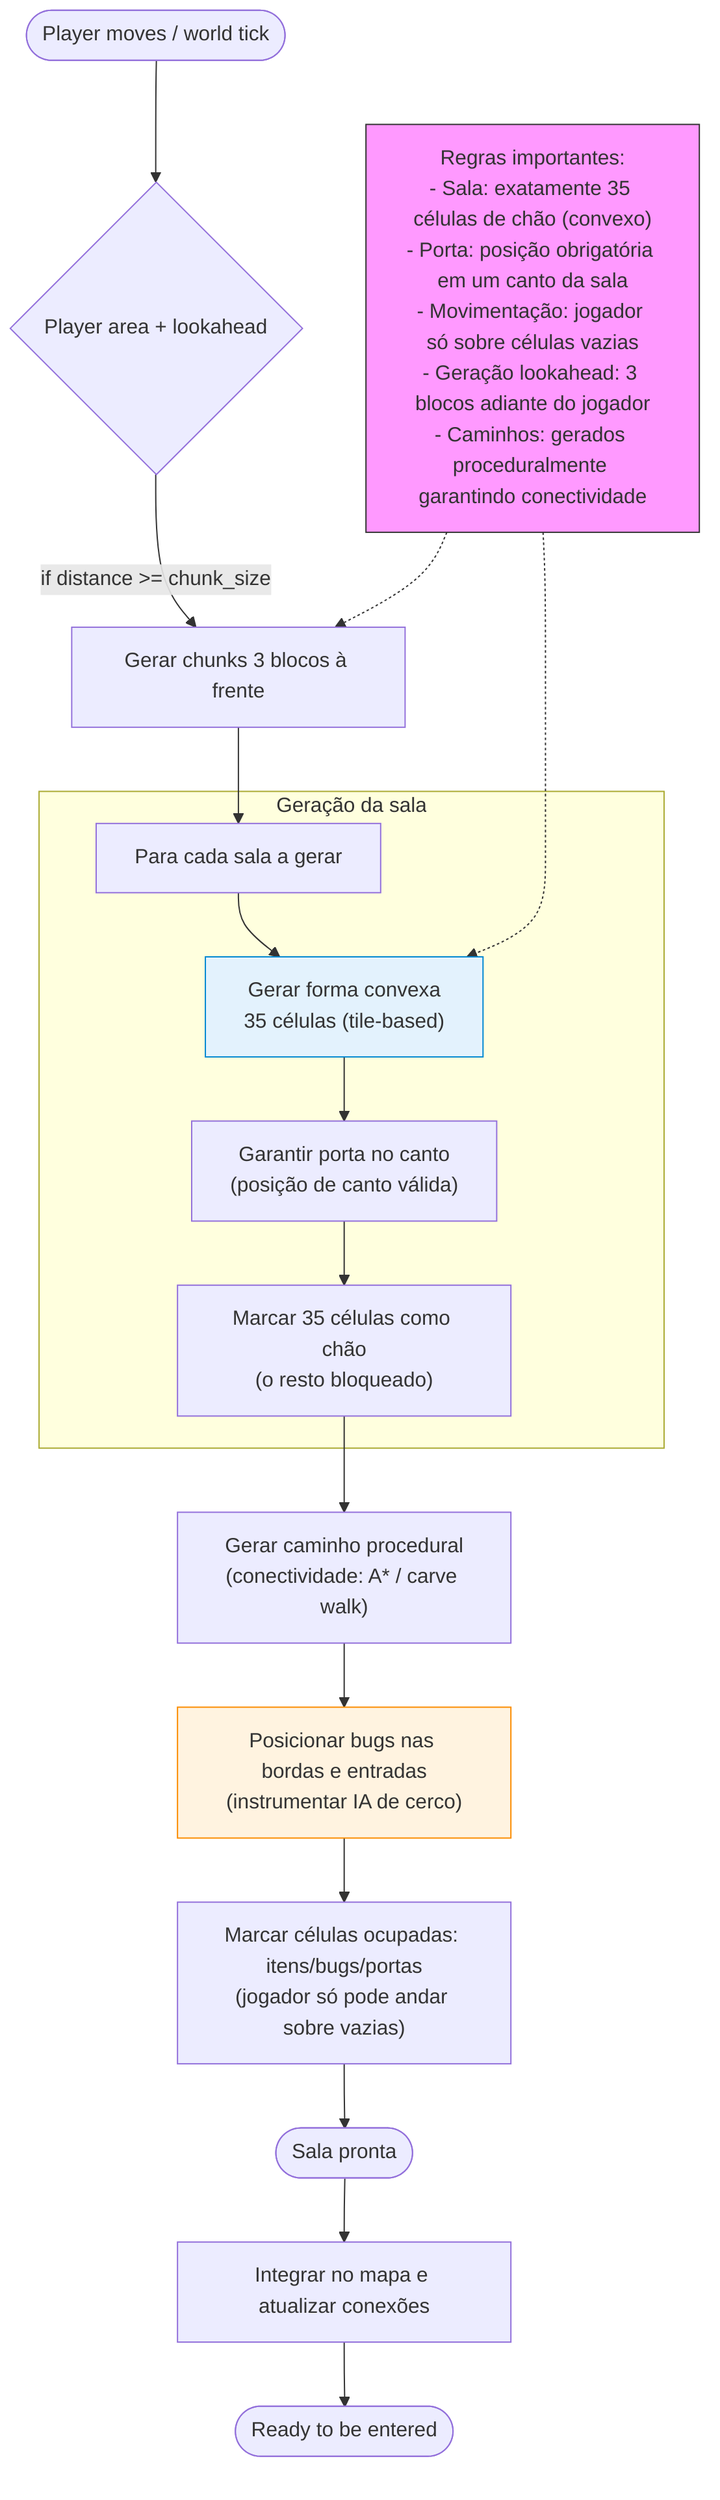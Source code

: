 %% Pipeline de geração procedural — visão geral
graph TD
  Start([Player moves / world tick]) --> CheckAhead{Player area + lookahead}
  CheckAhead -->|if distance >= chunk_size| GenerateAhead["Gerar chunks 3 blocos à frente"]
  GenerateAhead --> ForEachRoom["Para cada sala a gerar"]

  subgraph RoomGeneration [Geração da sala]
    direction TB
    ForEachRoom --> GenShape["Gerar forma convexa\n35 células (tile-based)"]
    GenShape --> EnsureDoor["Garantir porta no canto\n(posição de canto válida)"]
    EnsureDoor --> CarveFloors["Marcar 35 células como chão\n(o resto bloqueado)"]
  end

  CarveFloors --> ConnectPaths["Gerar caminho procedural\n(conectividade: A* / carve walk)"]
  ConnectPaths --> SpawnBugs["Posicionar bugs nas bordas e entradas\n(instrumentar IA de cerco)"]
  SpawnBugs --> ValidateCells["Marcar células ocupadas: itens/bugs/portas\n(jogador só pode andar sobre vazias)"]
  ValidateCells --> RoomReady([Sala pronta])
  RoomReady --> Integrate["Integrar no mapa e atualizar conexões"]
  Integrate --> End([Ready to be entered])

  %% notas e regras
  classDef note fill:#f9f,stroke:#333,stroke-width:1px
  Rules["Regras importantes:\n- Sala: exatamente 35 células de chão (convexo)\n- Porta: posição obrigatória em um canto da sala\n- Movimentação: jogador só sobre células vazias\n- Geração lookahead: 3 blocos adiante do jogador\n- Caminhos: gerados proceduralmente garantindo conectividade"]:::note
  Rules -.-> GenerateAhead
  Rules -.-> GenShape

  style GenShape fill:#e3f2fd,stroke:#0288d1
  style SpawnBugs fill:#fff3e0,stroke:#fb8c00